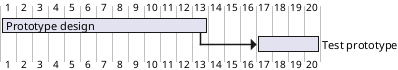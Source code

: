 {
  "sha1": "8f684bcyokun9muxf55qlr9pqjt4ngj",
  "insertion": {
    "when": "2024-05-30T20:48:21.406Z",
    "user": "plantuml@gmail.com"
  }
}
@startgantt
[Prototype design] lasts 13 days
[Test prototype] lasts 4 days
[Test prototype] starts 3 days after [Prototype design]'s end
@endgantt
